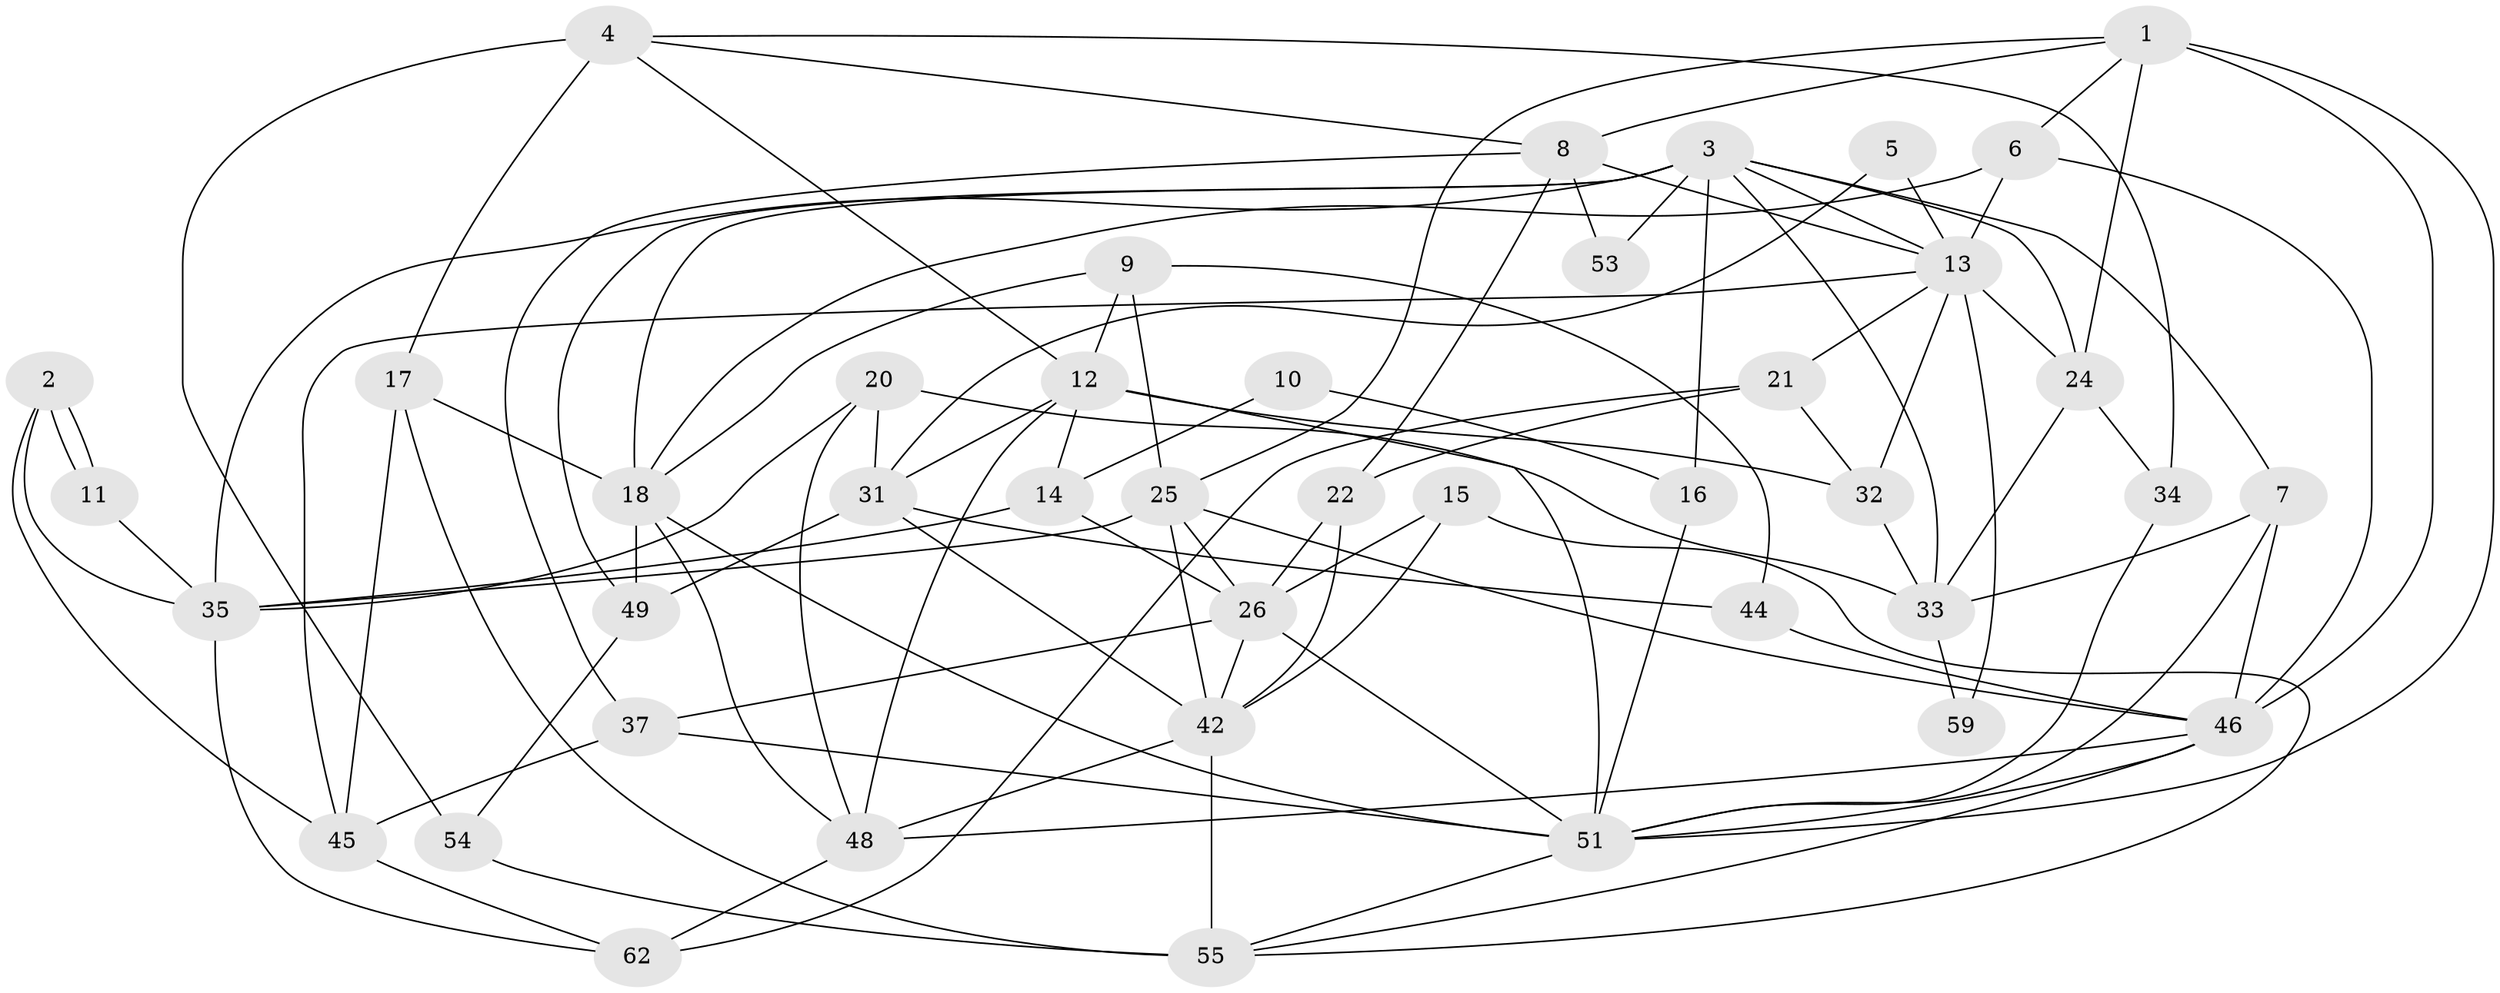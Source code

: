 // Generated by graph-tools (version 1.1) at 2025/52/02/27/25 19:52:03]
// undirected, 42 vertices, 103 edges
graph export_dot {
graph [start="1"]
  node [color=gray90,style=filled];
  1 [super="+47"];
  2;
  3 [super="+27"];
  4 [super="+29"];
  5;
  6 [super="+38"];
  7;
  8 [super="+30"];
  9;
  10;
  11;
  12 [super="+67"];
  13 [super="+19"];
  14 [super="+43"];
  15;
  16;
  17 [super="+23"];
  18 [super="+39"];
  20 [super="+61"];
  21 [super="+57"];
  22;
  24 [super="+28"];
  25 [super="+56"];
  26 [super="+65"];
  31 [super="+40"];
  32;
  33 [super="+41"];
  34 [super="+36"];
  35 [super="+64"];
  37;
  42 [super="+60"];
  44;
  45 [super="+58"];
  46 [super="+50"];
  48 [super="+63"];
  49;
  51 [super="+52"];
  53;
  54 [super="+66"];
  55;
  59;
  62;
  1 -- 6;
  1 -- 25;
  1 -- 46;
  1 -- 24;
  1 -- 51;
  1 -- 8;
  2 -- 35;
  2 -- 11;
  2 -- 11;
  2 -- 45;
  3 -- 24 [weight=2];
  3 -- 33;
  3 -- 35;
  3 -- 7;
  3 -- 13;
  3 -- 16;
  3 -- 49;
  3 -- 53;
  3 -- 18;
  4 -- 8;
  4 -- 12;
  4 -- 17;
  4 -- 54;
  4 -- 34;
  5 -- 13;
  5 -- 31;
  6 -- 46;
  6 -- 13;
  6 -- 18;
  7 -- 33;
  7 -- 46;
  7 -- 51;
  8 -- 53;
  8 -- 37;
  8 -- 22;
  8 -- 13;
  9 -- 25;
  9 -- 44;
  9 -- 12;
  9 -- 18;
  10 -- 16;
  10 -- 14;
  11 -- 35;
  12 -- 32;
  12 -- 31;
  12 -- 51;
  12 -- 14;
  12 -- 48;
  13 -- 24 [weight=2];
  13 -- 59;
  13 -- 32;
  13 -- 21;
  13 -- 45;
  14 -- 35;
  14 -- 26;
  15 -- 55;
  15 -- 26;
  15 -- 42;
  16 -- 51;
  17 -- 55;
  17 -- 45;
  17 -- 18;
  18 -- 51;
  18 -- 49;
  18 -- 48;
  20 -- 48;
  20 -- 35;
  20 -- 33;
  20 -- 31;
  21 -- 62;
  21 -- 32;
  21 -- 22;
  22 -- 42;
  22 -- 26;
  24 -- 33;
  24 -- 34;
  25 -- 35;
  25 -- 26;
  25 -- 42;
  25 -- 46;
  26 -- 51;
  26 -- 37;
  26 -- 42;
  31 -- 44;
  31 -- 49;
  31 -- 42;
  32 -- 33;
  33 -- 59;
  34 -- 51;
  35 -- 62;
  37 -- 45;
  37 -- 51;
  42 -- 55;
  42 -- 48;
  44 -- 46;
  45 -- 62;
  46 -- 55;
  46 -- 51;
  46 -- 48;
  48 -- 62;
  49 -- 54;
  51 -- 55;
  54 -- 55 [weight=2];
}
